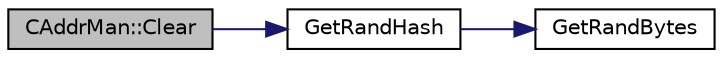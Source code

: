 digraph "CAddrMan::Clear"
{
  edge [fontname="Helvetica",fontsize="10",labelfontname="Helvetica",labelfontsize="10"];
  node [fontname="Helvetica",fontsize="10",shape=record];
  rankdir="LR";
  Node76 [label="CAddrMan::Clear",height=0.2,width=0.4,color="black", fillcolor="grey75", style="filled", fontcolor="black"];
  Node76 -> Node77 [color="midnightblue",fontsize="10",style="solid",fontname="Helvetica"];
  Node77 [label="GetRandHash",height=0.2,width=0.4,color="black", fillcolor="white", style="filled",URL="$random_8cpp.html#af3aedae75efabb170337a497457f7ecf"];
  Node77 -> Node78 [color="midnightblue",fontsize="10",style="solid",fontname="Helvetica"];
  Node78 [label="GetRandBytes",height=0.2,width=0.4,color="black", fillcolor="white", style="filled",URL="$random_8cpp.html#ada0c29949c4d1ac0cc027d93c4771423",tooltip="Functions to gather random data via the OpenSSL PRNG. "];
}
